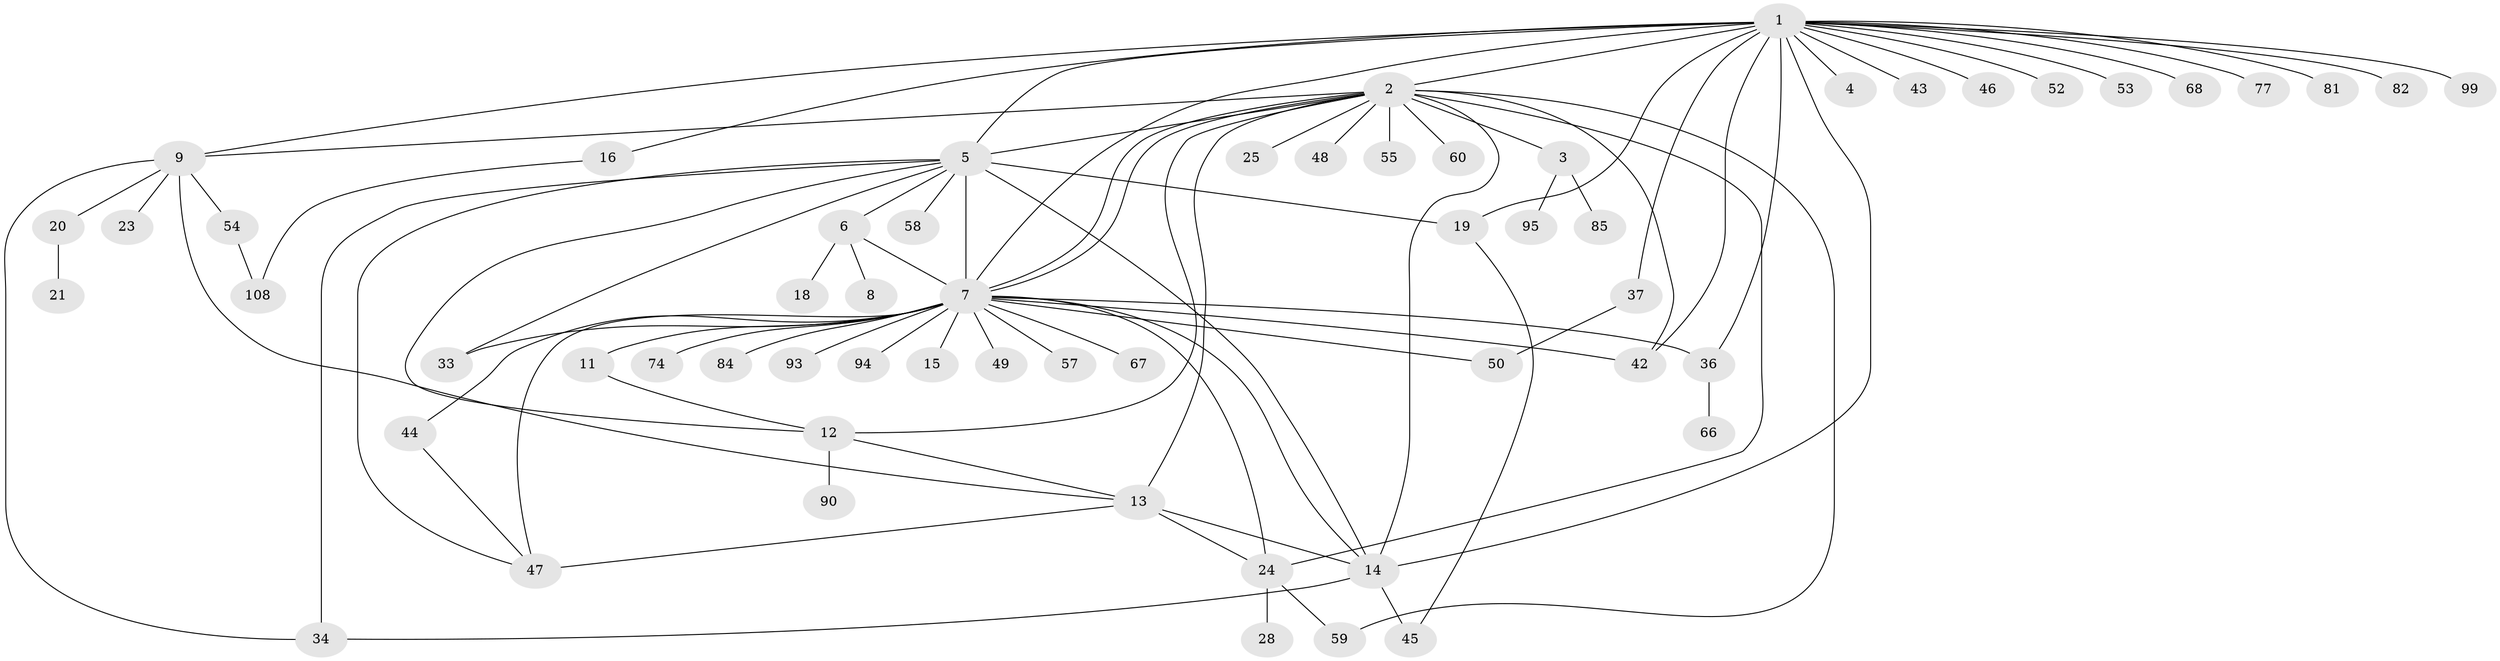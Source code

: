 // original degree distribution, {22: 0.00847457627118644, 20: 0.00847457627118644, 3: 0.1016949152542373, 1: 0.4745762711864407, 11: 0.01694915254237288, 4: 0.05084745762711865, 26: 0.00847457627118644, 2: 0.2711864406779661, 5: 0.03389830508474576, 8: 0.00847457627118644, 12: 0.00847457627118644, 6: 0.00847457627118644}
// Generated by graph-tools (version 1.1) at 2025/14/03/09/25 04:14:35]
// undirected, 59 vertices, 88 edges
graph export_dot {
graph [start="1"]
  node [color=gray90,style=filled];
  1;
  2 [super="+98+109+112+97+31+10+64+61+27"];
  3;
  4;
  5 [super="+39+32+107+89+102"];
  6;
  7;
  8;
  9 [super="+79+17"];
  11 [super="+41"];
  12;
  13 [super="+26+38"];
  14 [super="+62+92+100+40+30"];
  15;
  16;
  18 [super="+80"];
  19 [super="+29"];
  20 [super="+51"];
  21;
  23;
  24 [super="+86"];
  25;
  28;
  33;
  34 [super="+35"];
  36;
  37 [super="+76"];
  42 [super="+73"];
  43;
  44;
  45;
  46;
  47 [super="+118+69+70+56"];
  48 [super="+88"];
  49;
  50 [super="+91+115"];
  52;
  53;
  54;
  55;
  57;
  58;
  59;
  60;
  66;
  67 [super="+111"];
  68;
  74;
  77;
  81;
  82 [super="+110"];
  84;
  85;
  90;
  93;
  94 [super="+96"];
  95;
  99;
  108;
  1 -- 2 [weight=3];
  1 -- 4;
  1 -- 7;
  1 -- 14;
  1 -- 16;
  1 -- 19;
  1 -- 36;
  1 -- 37;
  1 -- 42;
  1 -- 43;
  1 -- 46;
  1 -- 52;
  1 -- 53;
  1 -- 68;
  1 -- 77;
  1 -- 81;
  1 -- 82;
  1 -- 99;
  1 -- 5;
  1 -- 9;
  2 -- 3;
  2 -- 5 [weight=2];
  2 -- 7;
  2 -- 7;
  2 -- 9;
  2 -- 12;
  2 -- 14 [weight=2];
  2 -- 25;
  2 -- 42;
  2 -- 48;
  2 -- 59;
  2 -- 24;
  2 -- 60;
  2 -- 55;
  2 -- 13 [weight=2];
  3 -- 85;
  3 -- 95;
  5 -- 6;
  5 -- 7 [weight=3];
  5 -- 19;
  5 -- 33;
  5 -- 47 [weight=2];
  5 -- 58;
  5 -- 14;
  5 -- 12;
  5 -- 34;
  6 -- 7;
  6 -- 8;
  6 -- 18;
  7 -- 11;
  7 -- 14;
  7 -- 15;
  7 -- 24;
  7 -- 33;
  7 -- 36;
  7 -- 44;
  7 -- 47 [weight=3];
  7 -- 49;
  7 -- 57;
  7 -- 67;
  7 -- 74;
  7 -- 84;
  7 -- 93;
  7 -- 94;
  7 -- 42;
  7 -- 50;
  9 -- 34;
  9 -- 20;
  9 -- 54;
  9 -- 23;
  9 -- 13;
  11 -- 12;
  12 -- 13;
  12 -- 90;
  13 -- 14;
  13 -- 24;
  13 -- 47;
  14 -- 45;
  14 -- 34;
  16 -- 108;
  19 -- 45;
  20 -- 21;
  24 -- 28;
  24 -- 59;
  36 -- 66;
  37 -- 50;
  44 -- 47;
  54 -- 108;
}
